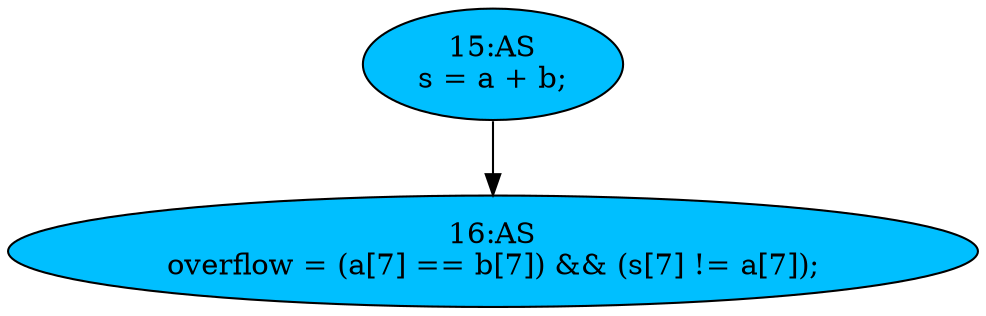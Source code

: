 strict digraph "compose( ,  )" {
	node [label="\N"];
	"16:AS"	[ast="<pyverilog.vparser.ast.Assign object at 0x7fbe8114ec10>",
		def_var="['overflow']",
		fillcolor=deepskyblue,
		label="16:AS
overflow = (a[7] == b[7]) && (s[7] != a[7]);",
		statements="[]",
		style=filled,
		typ=Assign,
		use_var="['a', 'b', 's', 'a']"];
	"15:AS"	[ast="<pyverilog.vparser.ast.Assign object at 0x7fbe81156950>",
		def_var="['s']",
		fillcolor=deepskyblue,
		label="15:AS
s = a + b;",
		statements="[]",
		style=filled,
		typ=Assign,
		use_var="['a', 'b']"];
	"15:AS" -> "16:AS";
}
